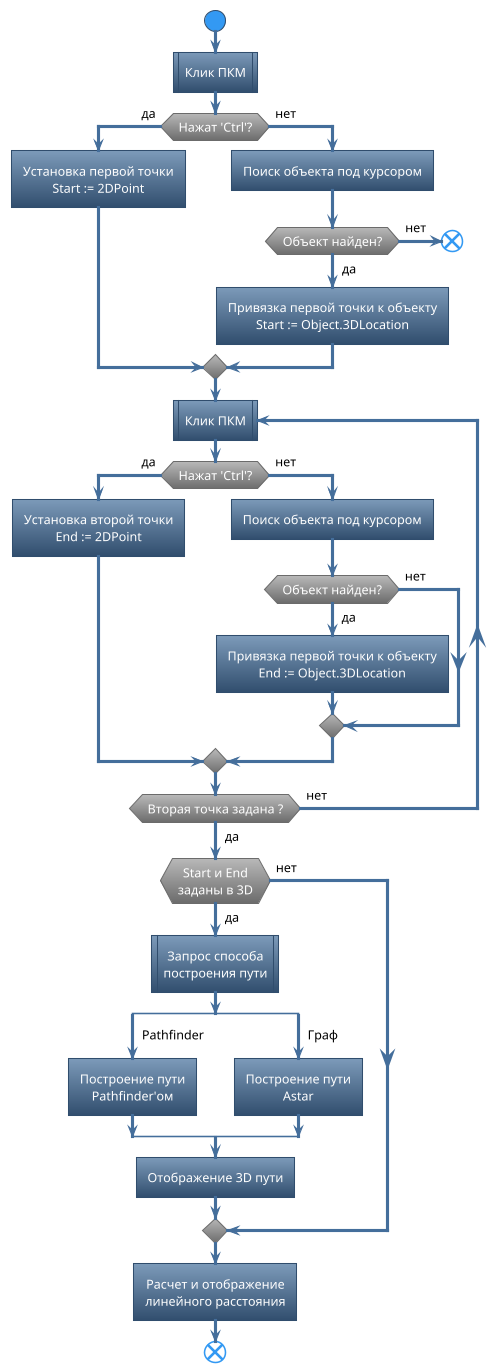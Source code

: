 @startuml
!theme spacelab
skinparam DefaultTextAlignment center

start
:Клик ПКМ|
if (Нажат 'Ctrl'?) then (<color:black>да)
    :Установка первой точки\nStart := 2DPoint]
else (<color:black>нет)
    :Поиск объекта под курсором]
    if(Объект найден?) then (<color:black>да)
        :Привязка первой точки к объекту\nStart := Object.3DLocation]
    else (<color:black>нет)
        end
    endif
endif
repeat :Клик ПКМ|
if (Нажат 'Ctrl'?) then (<color:black>да)
    :Установка второй точки\nEnd := 2DPoint]
else (<color:black>нет)
    :Поиск объекта под курсором]
    if (Объект найден?) then (<color:black>да)
        :Привязка первой точки к объекту\nEnd := Object.3DLocation]
    else (<color:black>нет)
    endif
endif
repeat while(Вторая точка задана ?) is(<color:black>нет) not(<color:black>да)

if (Start и End\nзаданы в 3D) then (<color:black>да)
    :Запрос способа\nпостроения пути|
    split
        -> <color:black>Pathfinder;
        :Построение пути\nPathfinder'ом]        
    split again
        -> <color:black>Граф;
        :Построение пути\nAstar]
    end split
    :Отображение 3D пути]
else (<color:black>нет)
endif
:Расчет и отображение
линейного расстояния]
end

@enduml